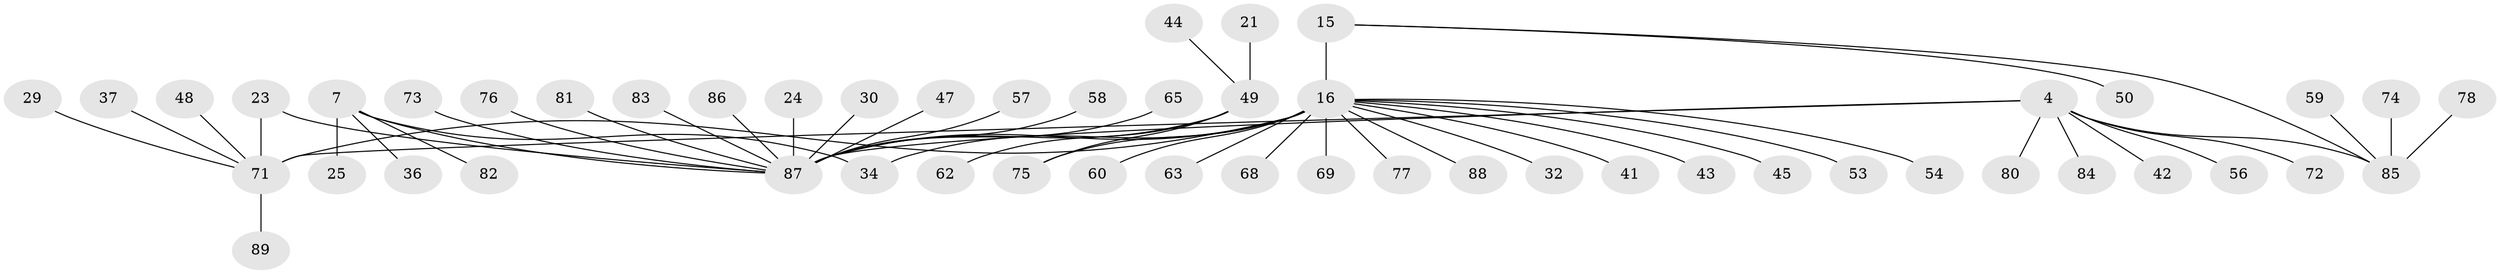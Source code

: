 // original degree distribution, {5: 0.056179775280898875, 8: 0.033707865168539325, 9: 0.0449438202247191, 7: 0.033707865168539325, 6: 0.02247191011235955, 3: 0.07865168539325842, 10: 0.011235955056179775, 11: 0.011235955056179775, 1: 0.5617977528089888, 2: 0.1348314606741573, 4: 0.011235955056179775}
// Generated by graph-tools (version 1.1) at 2025/57/03/04/25 21:57:35]
// undirected, 53 vertices, 57 edges
graph export_dot {
graph [start="1"]
  node [color=gray90,style=filled];
  4 [super="+3"];
  7 [super="+6"];
  15 [super="+14"];
  16 [super="+13+10"];
  21;
  23;
  24;
  25;
  29;
  30;
  32;
  34;
  36;
  37;
  41;
  42;
  43;
  44;
  45 [super="+22+31"];
  47;
  48 [super="+33"];
  49 [super="+18"];
  50;
  53;
  54;
  56;
  57;
  58;
  59;
  60 [super="+52"];
  62;
  63;
  65;
  68 [super="+39"];
  69;
  71 [super="+46+12"];
  72;
  73;
  74;
  75;
  76;
  77;
  78;
  80;
  81;
  82 [super="+55"];
  83;
  84;
  85 [super="+27"];
  86 [super="+35"];
  87 [super="+8+79"];
  88 [super="+51"];
  89;
  4 -- 42;
  4 -- 72;
  4 -- 80;
  4 -- 87 [weight=4];
  4 -- 84;
  4 -- 56;
  4 -- 71 [weight=2];
  4 -- 85 [weight=4];
  7 -- 34;
  7 -- 36;
  7 -- 25;
  7 -- 82;
  7 -- 87 [weight=4];
  15 -- 16 [weight=4];
  15 -- 50;
  15 -- 85;
  16 -- 34;
  16 -- 63;
  16 -- 69;
  16 -- 45 [weight=2];
  16 -- 32;
  16 -- 41;
  16 -- 75;
  16 -- 43;
  16 -- 77;
  16 -- 53;
  16 -- 54;
  16 -- 68;
  16 -- 88;
  16 -- 60;
  16 -- 71 [weight=4];
  16 -- 87 [weight=7];
  21 -- 49;
  23 -- 71;
  23 -- 87;
  24 -- 87;
  29 -- 71;
  30 -- 87;
  37 -- 71;
  44 -- 49;
  47 -- 87;
  48 -- 71;
  49 -- 87 [weight=4];
  49 -- 75;
  49 -- 62;
  57 -- 87;
  58 -- 87;
  59 -- 85;
  65 -- 87;
  71 -- 89;
  73 -- 87;
  74 -- 85;
  76 -- 87;
  78 -- 85;
  81 -- 87;
  83 -- 87;
  86 -- 87;
}
